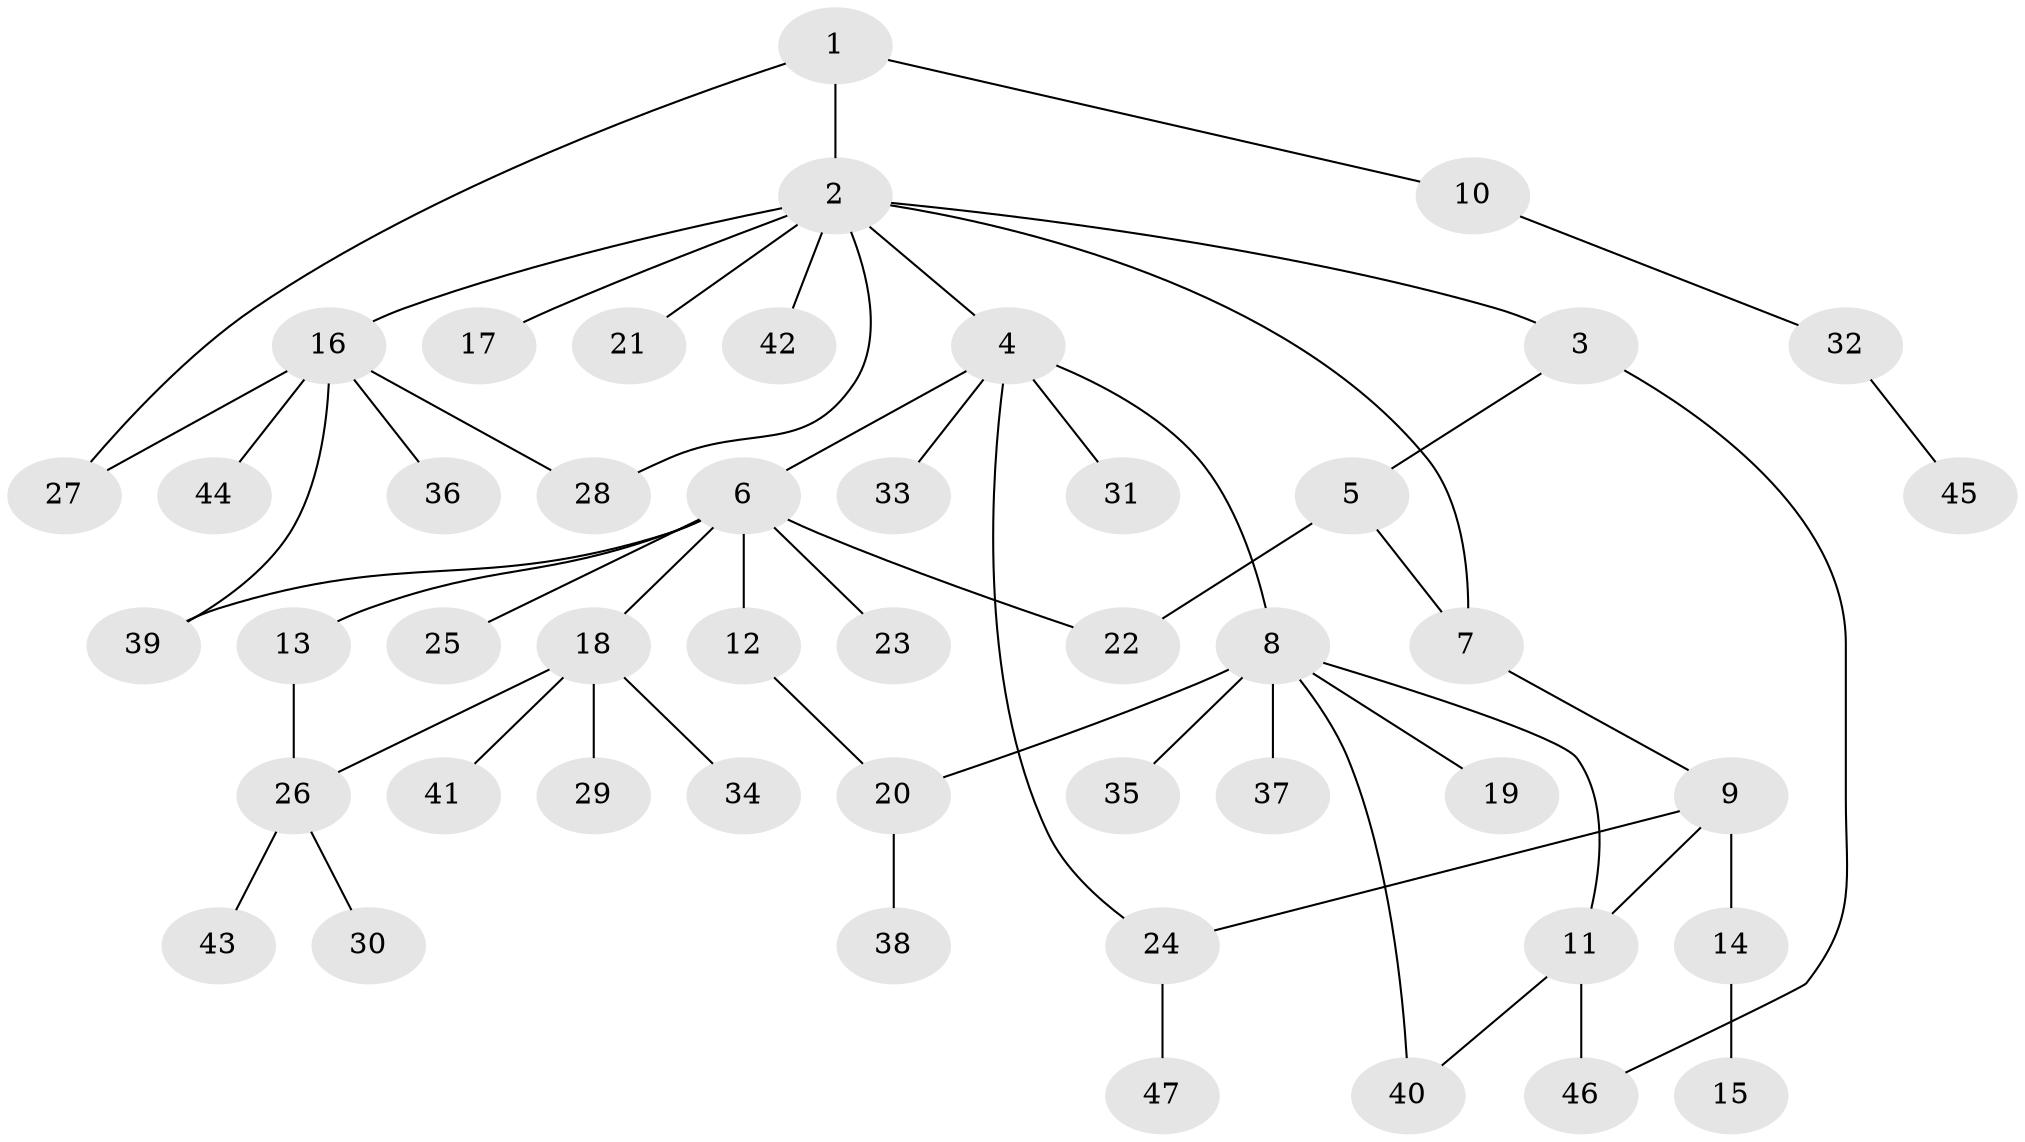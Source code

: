// original degree distribution, {4: 0.07462686567164178, 10: 0.029850746268656716, 1: 0.5522388059701493, 7: 0.04477611940298507, 2: 0.16417910447761194, 8: 0.014925373134328358, 5: 0.029850746268656716, 3: 0.08955223880597014}
// Generated by graph-tools (version 1.1) at 2025/50/03/04/25 22:50:26]
// undirected, 47 vertices, 57 edges
graph export_dot {
  node [color=gray90,style=filled];
  1;
  2;
  3;
  4;
  5;
  6;
  7;
  8;
  9;
  10;
  11;
  12;
  13;
  14;
  15;
  16;
  17;
  18;
  19;
  20;
  21;
  22;
  23;
  24;
  25;
  26;
  27;
  28;
  29;
  30;
  31;
  32;
  33;
  34;
  35;
  36;
  37;
  38;
  39;
  40;
  41;
  42;
  43;
  44;
  45;
  46;
  47;
  1 -- 2 [weight=1.0];
  1 -- 10 [weight=1.0];
  1 -- 27 [weight=1.0];
  2 -- 3 [weight=1.0];
  2 -- 4 [weight=1.0];
  2 -- 7 [weight=1.0];
  2 -- 16 [weight=1.0];
  2 -- 17 [weight=1.0];
  2 -- 21 [weight=1.0];
  2 -- 28 [weight=1.0];
  2 -- 42 [weight=1.0];
  3 -- 5 [weight=1.0];
  3 -- 46 [weight=1.0];
  4 -- 6 [weight=1.0];
  4 -- 8 [weight=1.0];
  4 -- 24 [weight=1.0];
  4 -- 31 [weight=1.0];
  4 -- 33 [weight=1.0];
  5 -- 7 [weight=1.0];
  5 -- 22 [weight=1.0];
  6 -- 12 [weight=1.0];
  6 -- 13 [weight=1.0];
  6 -- 18 [weight=1.0];
  6 -- 22 [weight=1.0];
  6 -- 23 [weight=1.0];
  6 -- 25 [weight=1.0];
  6 -- 39 [weight=1.0];
  7 -- 9 [weight=1.0];
  8 -- 11 [weight=1.0];
  8 -- 19 [weight=1.0];
  8 -- 20 [weight=1.0];
  8 -- 35 [weight=1.0];
  8 -- 37 [weight=1.0];
  8 -- 40 [weight=1.0];
  9 -- 11 [weight=1.0];
  9 -- 14 [weight=1.0];
  9 -- 24 [weight=1.0];
  10 -- 32 [weight=1.0];
  11 -- 40 [weight=1.0];
  11 -- 46 [weight=1.0];
  12 -- 20 [weight=1.0];
  13 -- 26 [weight=1.0];
  14 -- 15 [weight=1.0];
  16 -- 27 [weight=1.0];
  16 -- 28 [weight=1.0];
  16 -- 36 [weight=1.0];
  16 -- 39 [weight=1.0];
  16 -- 44 [weight=1.0];
  18 -- 26 [weight=1.0];
  18 -- 29 [weight=1.0];
  18 -- 34 [weight=1.0];
  18 -- 41 [weight=1.0];
  20 -- 38 [weight=1.0];
  24 -- 47 [weight=1.0];
  26 -- 30 [weight=1.0];
  26 -- 43 [weight=1.0];
  32 -- 45 [weight=1.0];
}
